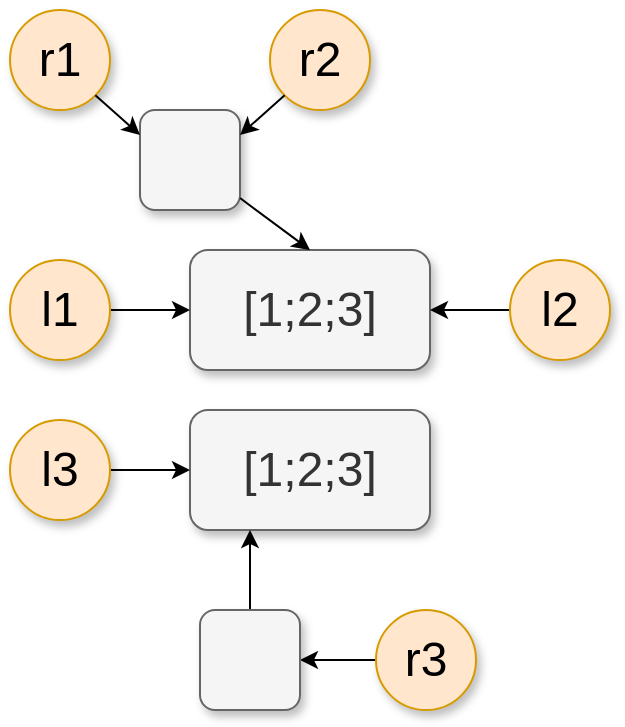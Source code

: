 <mxfile version="11.1.4" type="device"><diagram id="LTUD2B-ZyM9P2tF0gs5Z" name="Page-1"><mxGraphModel dx="946" dy="682" grid="1" gridSize="10" guides="1" tooltips="1" connect="1" arrows="1" fold="1" page="1" pageScale="1" pageWidth="827" pageHeight="1169" math="0" shadow="0"><root><mxCell id="0"/><mxCell id="1" parent="0"/><mxCell id="W8en6N_2W0ev3wh43cNR-2" value="&lt;span style=&quot;font-size: 24px&quot;&gt;[1;2;3]&lt;/span&gt;" style="rounded=1;whiteSpace=wrap;html=1;fillColor=#f5f5f5;strokeColor=#666666;fontColor=#333333;shadow=1;" vertex="1" parent="1"><mxGeometry x="320" y="250" width="120" height="60" as="geometry"/></mxCell><mxCell id="W8en6N_2W0ev3wh43cNR-3" value="&lt;font style=&quot;font-size: 24px&quot;&gt;[1;2;3]&lt;/font&gt;" style="rounded=1;whiteSpace=wrap;html=1;fillColor=#f5f5f5;strokeColor=#666666;fontColor=#333333;shadow=1;" vertex="1" parent="1"><mxGeometry x="320" y="330" width="120" height="60" as="geometry"/></mxCell><mxCell id="W8en6N_2W0ev3wh43cNR-11" value="" style="edgeStyle=orthogonalEdgeStyle;rounded=0;orthogonalLoop=1;jettySize=auto;html=1;" edge="1" parent="1" source="W8en6N_2W0ev3wh43cNR-7" target="W8en6N_2W0ev3wh43cNR-2"><mxGeometry relative="1" as="geometry"/></mxCell><mxCell id="W8en6N_2W0ev3wh43cNR-7" value="&lt;font style=&quot;font-size: 24px&quot;&gt;l1&lt;/font&gt;" style="ellipse;whiteSpace=wrap;html=1;aspect=fixed;fillColor=#ffe6cc;strokeColor=#d79b00;fontColor=#000000;shadow=1;" vertex="1" parent="1"><mxGeometry x="230" y="255" width="50" height="50" as="geometry"/></mxCell><mxCell id="W8en6N_2W0ev3wh43cNR-13" value="" style="edgeStyle=orthogonalEdgeStyle;rounded=0;orthogonalLoop=1;jettySize=auto;html=1;" edge="1" parent="1" source="W8en6N_2W0ev3wh43cNR-8" target="W8en6N_2W0ev3wh43cNR-2"><mxGeometry relative="1" as="geometry"/></mxCell><mxCell id="W8en6N_2W0ev3wh43cNR-8" value="&lt;font style=&quot;font-size: 24px&quot;&gt;l2&lt;br&gt;&lt;/font&gt;" style="ellipse;whiteSpace=wrap;html=1;aspect=fixed;fillColor=#ffe6cc;strokeColor=#d79b00;fontColor=#000000;shadow=1;" vertex="1" parent="1"><mxGeometry x="480" y="255" width="50" height="50" as="geometry"/></mxCell><mxCell id="W8en6N_2W0ev3wh43cNR-12" value="" style="edgeStyle=orthogonalEdgeStyle;rounded=0;orthogonalLoop=1;jettySize=auto;html=1;" edge="1" parent="1" source="W8en6N_2W0ev3wh43cNR-9" target="W8en6N_2W0ev3wh43cNR-3"><mxGeometry relative="1" as="geometry"/></mxCell><mxCell id="W8en6N_2W0ev3wh43cNR-9" value="&lt;font style=&quot;font-size: 24px&quot;&gt;l3&lt;/font&gt;" style="ellipse;whiteSpace=wrap;html=1;aspect=fixed;fillColor=#ffe6cc;strokeColor=#d79b00;fontColor=#000000;shadow=1;" vertex="1" parent="1"><mxGeometry x="230" y="335" width="50" height="50" as="geometry"/></mxCell><mxCell id="W8en6N_2W0ev3wh43cNR-14" value="&lt;font style=&quot;font-size: 24px&quot;&gt;r1&lt;/font&gt;" style="ellipse;whiteSpace=wrap;html=1;aspect=fixed;fillColor=#ffe6cc;strokeColor=#d79b00;fontColor=#000000;shadow=1;" vertex="1" parent="1"><mxGeometry x="230" y="130" width="50" height="50" as="geometry"/></mxCell><mxCell id="W8en6N_2W0ev3wh43cNR-15" value="&lt;font style=&quot;font-size: 24px&quot;&gt;r2&lt;/font&gt;" style="ellipse;whiteSpace=wrap;html=1;aspect=fixed;fillColor=#ffe6cc;strokeColor=#d79b00;fontColor=#000000;shadow=1;" vertex="1" parent="1"><mxGeometry x="360" y="130" width="50" height="50" as="geometry"/></mxCell><mxCell id="W8en6N_2W0ev3wh43cNR-16" value="" style="rounded=1;whiteSpace=wrap;html=1;fillColor=#f5f5f5;strokeColor=#666666;fontColor=#333333;shadow=1;" vertex="1" parent="1"><mxGeometry x="295" y="180" width="50" height="50" as="geometry"/></mxCell><mxCell id="W8en6N_2W0ev3wh43cNR-18" value="" style="endArrow=classic;html=1;exitX=1;exitY=1;exitDx=0;exitDy=0;entryX=0;entryY=0.25;entryDx=0;entryDy=0;" edge="1" parent="1" source="W8en6N_2W0ev3wh43cNR-14" target="W8en6N_2W0ev3wh43cNR-16"><mxGeometry width="50" height="50" relative="1" as="geometry"><mxPoint x="230" y="460" as="sourcePoint"/><mxPoint x="280" y="410" as="targetPoint"/></mxGeometry></mxCell><mxCell id="W8en6N_2W0ev3wh43cNR-19" value="" style="endArrow=classic;html=1;exitX=0;exitY=1;exitDx=0;exitDy=0;entryX=1;entryY=0.25;entryDx=0;entryDy=0;" edge="1" parent="1" source="W8en6N_2W0ev3wh43cNR-15" target="W8en6N_2W0ev3wh43cNR-16"><mxGeometry width="50" height="50" relative="1" as="geometry"><mxPoint x="230" y="460" as="sourcePoint"/><mxPoint x="280" y="410" as="targetPoint"/></mxGeometry></mxCell><mxCell id="W8en6N_2W0ev3wh43cNR-20" value="" style="endArrow=classic;html=1;entryX=0.5;entryY=0;entryDx=0;entryDy=0;" edge="1" parent="1" target="W8en6N_2W0ev3wh43cNR-2"><mxGeometry width="50" height="50" relative="1" as="geometry"><mxPoint x="345" y="224" as="sourcePoint"/><mxPoint x="280" y="410" as="targetPoint"/></mxGeometry></mxCell><mxCell id="W8en6N_2W0ev3wh43cNR-23" value="" style="edgeStyle=orthogonalEdgeStyle;rounded=0;orthogonalLoop=1;jettySize=auto;html=1;" edge="1" parent="1" source="W8en6N_2W0ev3wh43cNR-21" target="W8en6N_2W0ev3wh43cNR-22"><mxGeometry relative="1" as="geometry"/></mxCell><mxCell id="W8en6N_2W0ev3wh43cNR-21" value="&lt;font style=&quot;font-size: 24px&quot;&gt;r3&lt;/font&gt;" style="ellipse;whiteSpace=wrap;html=1;aspect=fixed;fillColor=#ffe6cc;strokeColor=#d79b00;fontColor=#000000;shadow=1;" vertex="1" parent="1"><mxGeometry x="413" y="430" width="50" height="50" as="geometry"/></mxCell><mxCell id="W8en6N_2W0ev3wh43cNR-24" value="" style="edgeStyle=orthogonalEdgeStyle;rounded=0;orthogonalLoop=1;jettySize=auto;html=1;entryX=0.25;entryY=1;entryDx=0;entryDy=0;" edge="1" parent="1" source="W8en6N_2W0ev3wh43cNR-22" target="W8en6N_2W0ev3wh43cNR-3"><mxGeometry relative="1" as="geometry"/></mxCell><mxCell id="W8en6N_2W0ev3wh43cNR-22" value="" style="rounded=1;whiteSpace=wrap;html=1;fillColor=#f5f5f5;strokeColor=#666666;fontColor=#333333;shadow=1;" vertex="1" parent="1"><mxGeometry x="325" y="430" width="50" height="50" as="geometry"/></mxCell></root></mxGraphModel></diagram></mxfile>